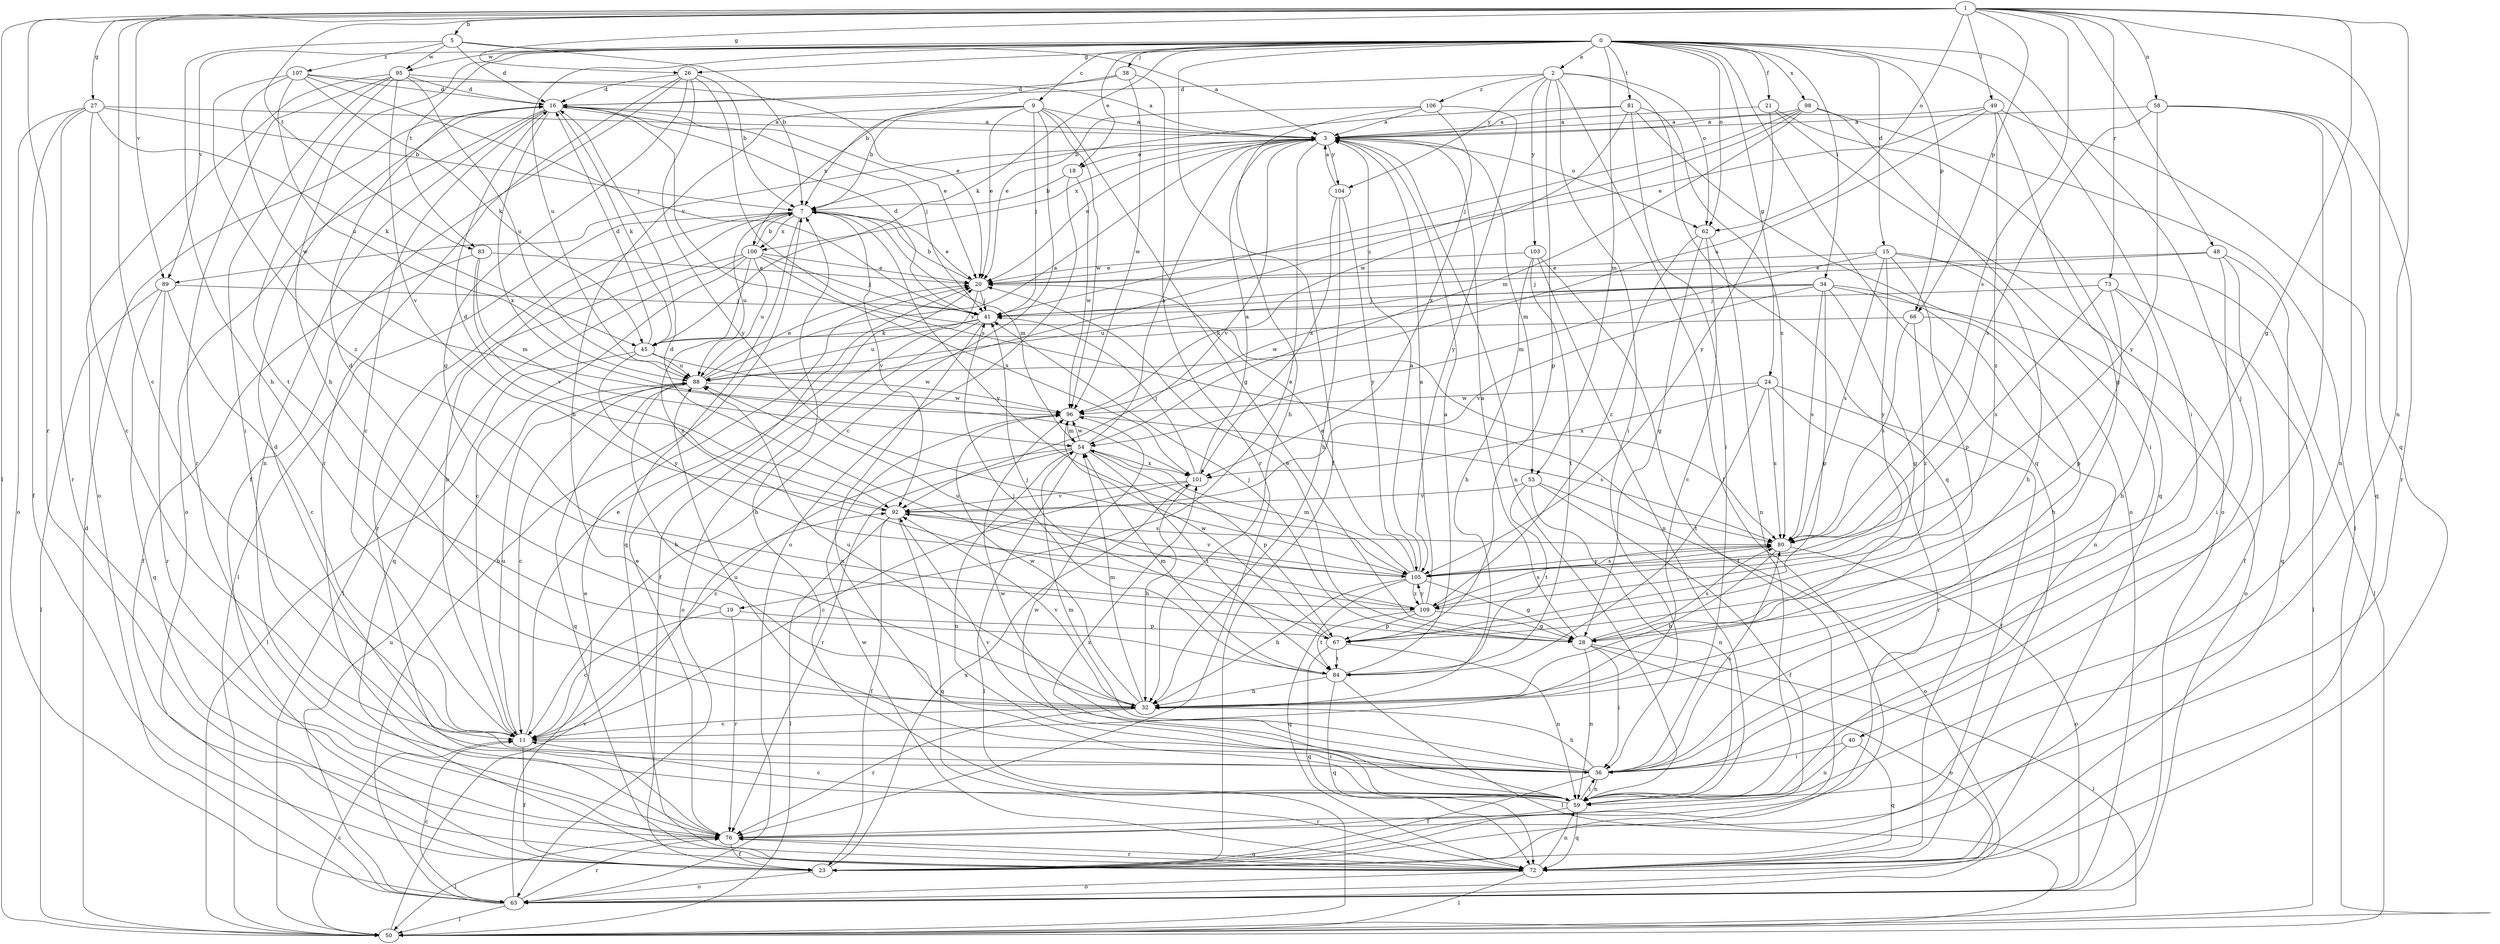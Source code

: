 strict digraph  {
0;
1;
2;
3;
5;
7;
9;
11;
15;
16;
18;
19;
20;
21;
23;
24;
26;
27;
28;
32;
34;
36;
38;
40;
41;
45;
48;
49;
50;
53;
54;
58;
59;
62;
63;
66;
67;
72;
73;
76;
80;
81;
83;
84;
88;
89;
92;
95;
96;
98;
100;
101;
103;
104;
105;
106;
107;
109;
0 -> 2  [label=a];
0 -> 9  [label=c];
0 -> 15  [label=d];
0 -> 18  [label=e];
0 -> 21  [label=f];
0 -> 23  [label=f];
0 -> 24  [label=g];
0 -> 26  [label=g];
0 -> 32  [label=h];
0 -> 34  [label=i];
0 -> 36  [label=i];
0 -> 38  [label=j];
0 -> 40  [label=j];
0 -> 45  [label=k];
0 -> 53  [label=m];
0 -> 62  [label=o];
0 -> 66  [label=p];
0 -> 72  [label=q];
0 -> 81  [label=t];
0 -> 83  [label=t];
0 -> 88  [label=u];
0 -> 89  [label=v];
0 -> 95  [label=w];
0 -> 98  [label=x];
1 -> 5  [label=b];
1 -> 11  [label=c];
1 -> 26  [label=g];
1 -> 27  [label=g];
1 -> 28  [label=g];
1 -> 48  [label=l];
1 -> 49  [label=l];
1 -> 50  [label=l];
1 -> 58  [label=n];
1 -> 59  [label=n];
1 -> 62  [label=o];
1 -> 66  [label=p];
1 -> 72  [label=q];
1 -> 73  [label=r];
1 -> 76  [label=r];
1 -> 80  [label=s];
1 -> 83  [label=t];
1 -> 89  [label=v];
2 -> 16  [label=d];
2 -> 23  [label=f];
2 -> 36  [label=i];
2 -> 62  [label=o];
2 -> 67  [label=p];
2 -> 72  [label=q];
2 -> 103  [label=y];
2 -> 104  [label=y];
2 -> 106  [label=z];
3 -> 18  [label=e];
3 -> 19  [label=e];
3 -> 20  [label=e];
3 -> 53  [label=m];
3 -> 59  [label=n];
3 -> 62  [label=o];
3 -> 89  [label=v];
3 -> 92  [label=v];
3 -> 100  [label=x];
3 -> 104  [label=y];
5 -> 3  [label=a];
5 -> 7  [label=b];
5 -> 16  [label=d];
5 -> 32  [label=h];
5 -> 95  [label=w];
5 -> 107  [label=z];
7 -> 20  [label=e];
7 -> 50  [label=l];
7 -> 54  [label=m];
7 -> 72  [label=q];
7 -> 76  [label=r];
7 -> 88  [label=u];
7 -> 92  [label=v];
7 -> 100  [label=x];
7 -> 105  [label=y];
9 -> 3  [label=a];
9 -> 7  [label=b];
9 -> 11  [label=c];
9 -> 20  [label=e];
9 -> 28  [label=g];
9 -> 32  [label=h];
9 -> 41  [label=j];
9 -> 96  [label=w];
9 -> 100  [label=x];
11 -> 7  [label=b];
11 -> 20  [label=e];
11 -> 23  [label=f];
11 -> 36  [label=i];
11 -> 88  [label=u];
15 -> 20  [label=e];
15 -> 32  [label=h];
15 -> 50  [label=l];
15 -> 54  [label=m];
15 -> 67  [label=p];
15 -> 80  [label=s];
15 -> 105  [label=y];
16 -> 3  [label=a];
16 -> 11  [label=c];
16 -> 20  [label=e];
16 -> 41  [label=j];
16 -> 45  [label=k];
16 -> 59  [label=n];
16 -> 63  [label=o];
16 -> 80  [label=s];
16 -> 101  [label=x];
18 -> 7  [label=b];
18 -> 63  [label=o];
18 -> 96  [label=w];
19 -> 11  [label=c];
19 -> 16  [label=d];
19 -> 67  [label=p];
19 -> 76  [label=r];
20 -> 7  [label=b];
20 -> 23  [label=f];
20 -> 41  [label=j];
21 -> 3  [label=a];
21 -> 63  [label=o];
21 -> 72  [label=q];
21 -> 105  [label=y];
23 -> 63  [label=o];
23 -> 101  [label=x];
24 -> 23  [label=f];
24 -> 76  [label=r];
24 -> 80  [label=s];
24 -> 84  [label=t];
24 -> 96  [label=w];
24 -> 101  [label=x];
26 -> 7  [label=b];
26 -> 16  [label=d];
26 -> 23  [label=f];
26 -> 28  [label=g];
26 -> 76  [label=r];
26 -> 80  [label=s];
26 -> 105  [label=y];
27 -> 3  [label=a];
27 -> 7  [label=b];
27 -> 11  [label=c];
27 -> 23  [label=f];
27 -> 45  [label=k];
27 -> 63  [label=o];
27 -> 76  [label=r];
28 -> 3  [label=a];
28 -> 20  [label=e];
28 -> 36  [label=i];
28 -> 41  [label=j];
28 -> 50  [label=l];
28 -> 59  [label=n];
28 -> 63  [label=o];
28 -> 80  [label=s];
32 -> 11  [label=c];
32 -> 54  [label=m];
32 -> 76  [label=r];
32 -> 88  [label=u];
32 -> 92  [label=v];
32 -> 96  [label=w];
34 -> 28  [label=g];
34 -> 41  [label=j];
34 -> 59  [label=n];
34 -> 63  [label=o];
34 -> 67  [label=p];
34 -> 80  [label=s];
34 -> 88  [label=u];
34 -> 92  [label=v];
34 -> 96  [label=w];
36 -> 16  [label=d];
36 -> 23  [label=f];
36 -> 32  [label=h];
36 -> 54  [label=m];
36 -> 59  [label=n];
36 -> 80  [label=s];
36 -> 88  [label=u];
36 -> 92  [label=v];
36 -> 96  [label=w];
38 -> 7  [label=b];
38 -> 16  [label=d];
38 -> 76  [label=r];
38 -> 96  [label=w];
40 -> 36  [label=i];
40 -> 59  [label=n];
40 -> 72  [label=q];
41 -> 16  [label=d];
41 -> 45  [label=k];
41 -> 59  [label=n];
41 -> 63  [label=o];
41 -> 88  [label=u];
45 -> 16  [label=d];
45 -> 50  [label=l];
45 -> 88  [label=u];
45 -> 96  [label=w];
45 -> 105  [label=y];
48 -> 20  [label=e];
48 -> 23  [label=f];
48 -> 36  [label=i];
48 -> 41  [label=j];
48 -> 72  [label=q];
49 -> 3  [label=a];
49 -> 20  [label=e];
49 -> 28  [label=g];
49 -> 72  [label=q];
49 -> 88  [label=u];
49 -> 109  [label=z];
50 -> 11  [label=c];
50 -> 16  [label=d];
50 -> 92  [label=v];
53 -> 23  [label=f];
53 -> 59  [label=n];
53 -> 63  [label=o];
53 -> 84  [label=t];
53 -> 92  [label=v];
54 -> 3  [label=a];
54 -> 11  [label=c];
54 -> 50  [label=l];
54 -> 59  [label=n];
54 -> 67  [label=p];
54 -> 76  [label=r];
54 -> 84  [label=t];
54 -> 96  [label=w];
54 -> 101  [label=x];
58 -> 3  [label=a];
58 -> 36  [label=i];
58 -> 59  [label=n];
58 -> 76  [label=r];
58 -> 80  [label=s];
58 -> 105  [label=y];
59 -> 7  [label=b];
59 -> 11  [label=c];
59 -> 36  [label=i];
59 -> 72  [label=q];
59 -> 76  [label=r];
59 -> 96  [label=w];
59 -> 101  [label=x];
62 -> 11  [label=c];
62 -> 28  [label=g];
62 -> 59  [label=n];
62 -> 109  [label=z];
63 -> 7  [label=b];
63 -> 11  [label=c];
63 -> 20  [label=e];
63 -> 50  [label=l];
63 -> 76  [label=r];
63 -> 88  [label=u];
66 -> 32  [label=h];
66 -> 45  [label=k];
66 -> 80  [label=s];
66 -> 109  [label=z];
67 -> 41  [label=j];
67 -> 59  [label=n];
67 -> 72  [label=q];
67 -> 84  [label=t];
67 -> 96  [label=w];
72 -> 50  [label=l];
72 -> 59  [label=n];
72 -> 63  [label=o];
72 -> 76  [label=r];
72 -> 96  [label=w];
73 -> 32  [label=h];
73 -> 41  [label=j];
73 -> 50  [label=l];
73 -> 67  [label=p];
73 -> 80  [label=s];
76 -> 20  [label=e];
76 -> 23  [label=f];
76 -> 50  [label=l];
76 -> 72  [label=q];
80 -> 32  [label=h];
80 -> 63  [label=o];
80 -> 105  [label=y];
81 -> 3  [label=a];
81 -> 7  [label=b];
81 -> 36  [label=i];
81 -> 63  [label=o];
81 -> 80  [label=s];
81 -> 96  [label=w];
83 -> 20  [label=e];
83 -> 23  [label=f];
83 -> 54  [label=m];
83 -> 92  [label=v];
84 -> 3  [label=a];
84 -> 32  [label=h];
84 -> 41  [label=j];
84 -> 50  [label=l];
84 -> 54  [label=m];
84 -> 72  [label=q];
88 -> 3  [label=a];
88 -> 11  [label=c];
88 -> 20  [label=e];
88 -> 32  [label=h];
88 -> 72  [label=q];
88 -> 96  [label=w];
89 -> 11  [label=c];
89 -> 41  [label=j];
89 -> 50  [label=l];
89 -> 72  [label=q];
89 -> 76  [label=r];
92 -> 16  [label=d];
92 -> 23  [label=f];
92 -> 50  [label=l];
92 -> 72  [label=q];
92 -> 80  [label=s];
95 -> 16  [label=d];
95 -> 20  [label=e];
95 -> 36  [label=i];
95 -> 63  [label=o];
95 -> 76  [label=r];
95 -> 84  [label=t];
95 -> 88  [label=u];
95 -> 92  [label=v];
96 -> 54  [label=m];
96 -> 80  [label=s];
98 -> 3  [label=a];
98 -> 36  [label=i];
98 -> 41  [label=j];
98 -> 50  [label=l];
98 -> 54  [label=m];
98 -> 88  [label=u];
100 -> 7  [label=b];
100 -> 11  [label=c];
100 -> 20  [label=e];
100 -> 41  [label=j];
100 -> 50  [label=l];
100 -> 72  [label=q];
100 -> 88  [label=u];
100 -> 101  [label=x];
100 -> 109  [label=z];
101 -> 3  [label=a];
101 -> 11  [label=c];
101 -> 32  [label=h];
101 -> 41  [label=j];
101 -> 92  [label=v];
103 -> 20  [label=e];
103 -> 23  [label=f];
103 -> 32  [label=h];
103 -> 59  [label=n];
103 -> 84  [label=t];
104 -> 3  [label=a];
104 -> 32  [label=h];
104 -> 101  [label=x];
104 -> 105  [label=y];
105 -> 3  [label=a];
105 -> 16  [label=d];
105 -> 20  [label=e];
105 -> 28  [label=g];
105 -> 32  [label=h];
105 -> 54  [label=m];
105 -> 72  [label=q];
105 -> 80  [label=s];
105 -> 92  [label=v];
105 -> 109  [label=z];
106 -> 3  [label=a];
106 -> 20  [label=e];
106 -> 32  [label=h];
106 -> 101  [label=x];
106 -> 105  [label=y];
107 -> 3  [label=a];
107 -> 16  [label=d];
107 -> 41  [label=j];
107 -> 45  [label=k];
107 -> 88  [label=u];
107 -> 96  [label=w];
107 -> 109  [label=z];
109 -> 3  [label=a];
109 -> 28  [label=g];
109 -> 67  [label=p];
109 -> 80  [label=s];
109 -> 84  [label=t];
109 -> 88  [label=u];
109 -> 105  [label=y];
}
